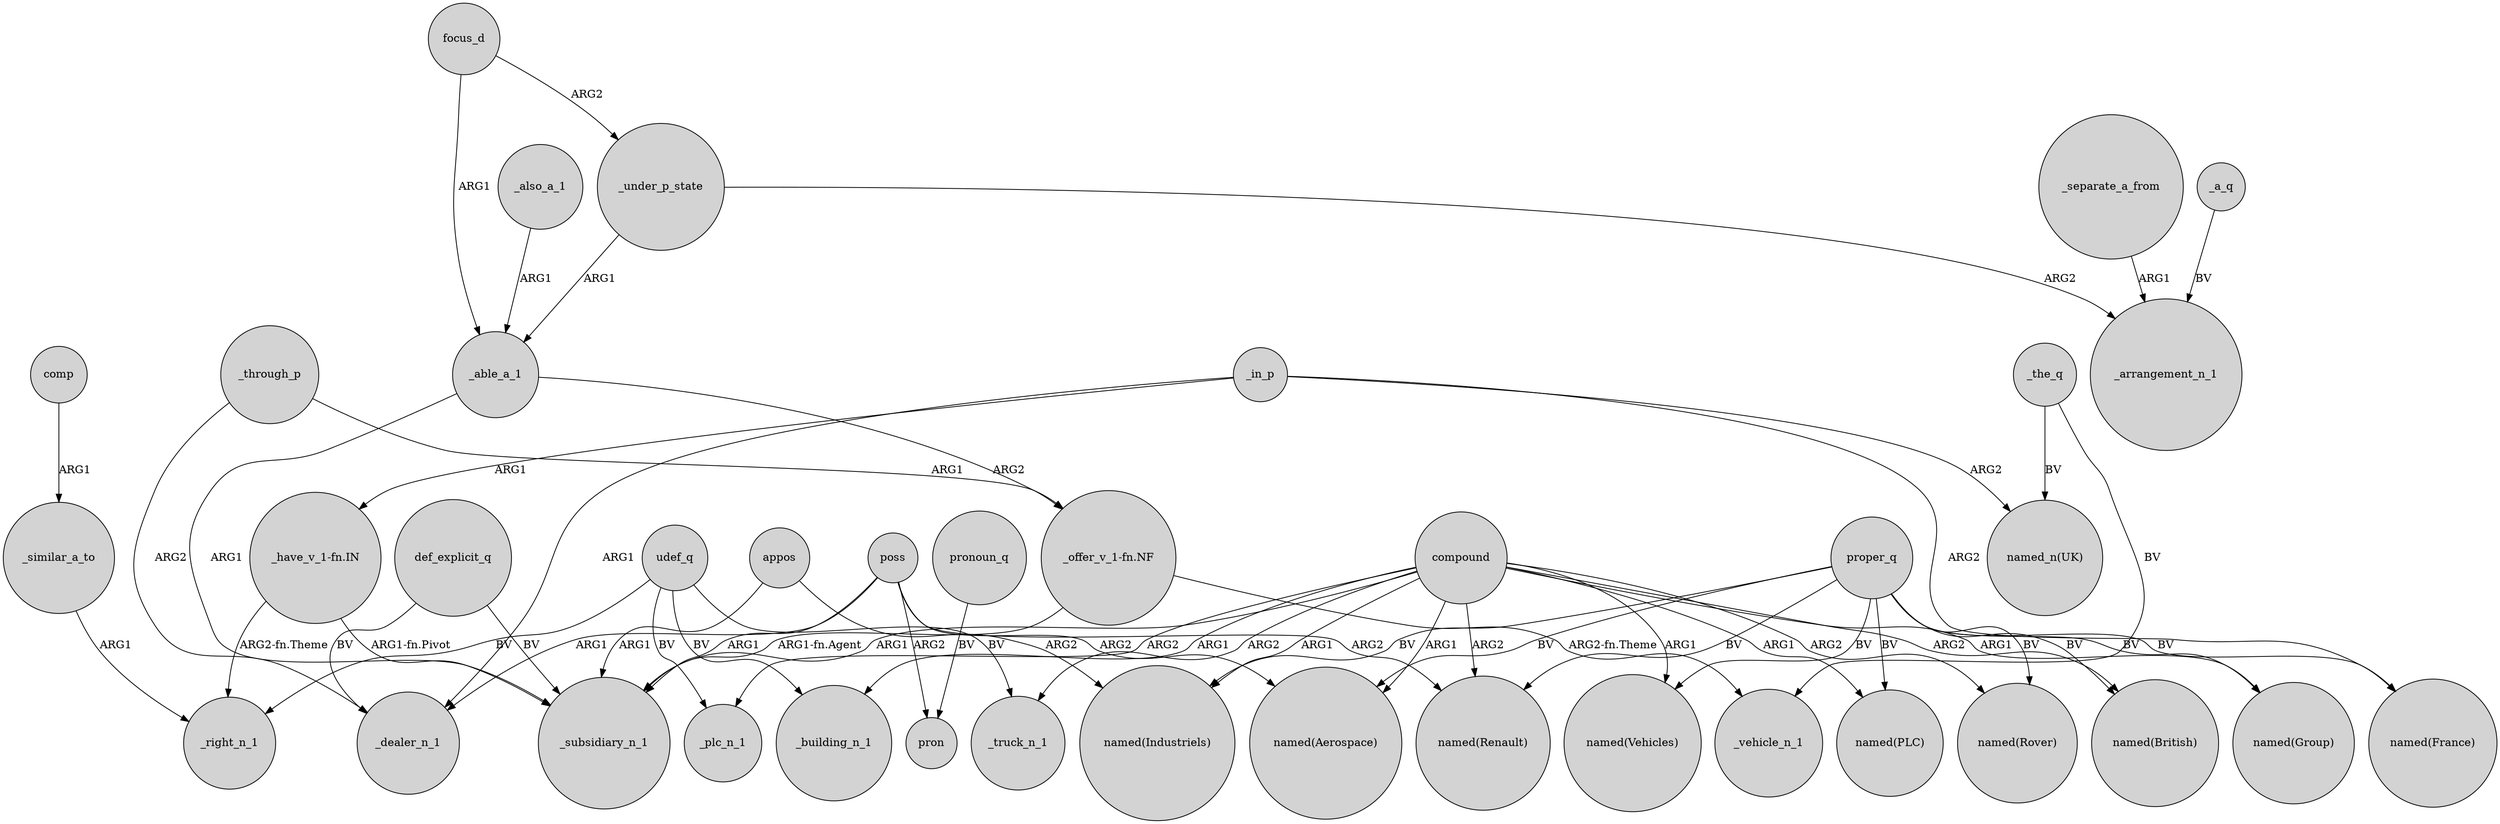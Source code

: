 digraph {
	node [shape=circle style=filled]
	comp -> _similar_a_to [label=ARG1]
	_separate_a_from -> _arrangement_n_1 [label=ARG1]
	"_have_v_1-fn.IN" -> _right_n_1 [label="ARG2-fn.Theme"]
	proper_q -> "named(Aerospace)" [label=BV]
	def_explicit_q -> _subsidiary_n_1 [label=BV]
	poss -> pron [label=ARG2]
	udef_q -> _building_n_1 [label=BV]
	poss -> _subsidiary_n_1 [label=ARG1]
	proper_q -> "named(Vehicles)" [label=BV]
	appos -> "named(Industriels)" [label=ARG2]
	proper_q -> "named(Rover)" [label=BV]
	compound -> "named(British)" [label=ARG2]
	poss -> _dealer_n_1 [label=ARG1]
	proper_q -> "named(France)" [label=BV]
	proper_q -> "named(Renault)" [label=BV]
	_able_a_1 -> _subsidiary_n_1 [label=ARG1]
	_under_p_state -> _able_a_1 [label=ARG1]
	compound -> "named(Vehicles)" [label=ARG1]
	"_have_v_1-fn.IN" -> _subsidiary_n_1 [label="ARG1-fn.Pivot"]
	def_explicit_q -> _dealer_n_1 [label=BV]
	compound -> _building_n_1 [label=ARG1]
	proper_q -> "named(British)" [label=BV]
	compound -> "named(Aerospace)" [label=ARG1]
	compound -> "named(Group)" [label=ARG1]
	_the_q -> "named_n(UK)" [label=BV]
	_in_p -> "_have_v_1-fn.IN" [label=ARG1]
	_able_a_1 -> "_offer_v_1-fn.NF" [label=ARG2]
	compound -> "named(Renault)" [label=ARG2]
	pronoun_q -> pron [label=BV]
	_similar_a_to -> _right_n_1 [label=ARG1]
	compound -> "named(PLC)" [label=ARG1]
	udef_q -> _truck_n_1 [label=BV]
	udef_q -> _right_n_1 [label=BV]
	compound -> "named(Rover)" [label=ARG2]
	_the_q -> _vehicle_n_1 [label=BV]
	_through_p -> "_offer_v_1-fn.NF" [label=ARG1]
	_under_p_state -> _arrangement_n_1 [label=ARG2]
	_also_a_1 -> _able_a_1 [label=ARG1]
	poss -> "named(Renault)" [label=ARG2]
	compound -> _truck_n_1 [label=ARG2]
	focus_d -> _able_a_1 [label=ARG1]
	poss -> "named(Aerospace)" [label=ARG2]
	appos -> _subsidiary_n_1 [label=ARG1]
	compound -> _subsidiary_n_1 [label=ARG1]
	proper_q -> "named(Industriels)" [label=BV]
	"_offer_v_1-fn.NF" -> _vehicle_n_1 [label="ARG2-fn.Theme"]
	_in_p -> "named(France)" [label=ARG2]
	udef_q -> _plc_n_1 [label=BV]
	_in_p -> _dealer_n_1 [label=ARG1]
	"_offer_v_1-fn.NF" -> _subsidiary_n_1 [label="ARG1-fn.Agent"]
	_through_p -> _dealer_n_1 [label=ARG2]
	proper_q -> "named(Group)" [label=BV]
	_a_q -> _arrangement_n_1 [label=BV]
	_in_p -> "named_n(UK)" [label=ARG2]
	proper_q -> "named(PLC)" [label=BV]
	compound -> _plc_n_1 [label=ARG2]
	focus_d -> _under_p_state [label=ARG2]
	compound -> "named(Industriels)" [label=ARG1]
}
